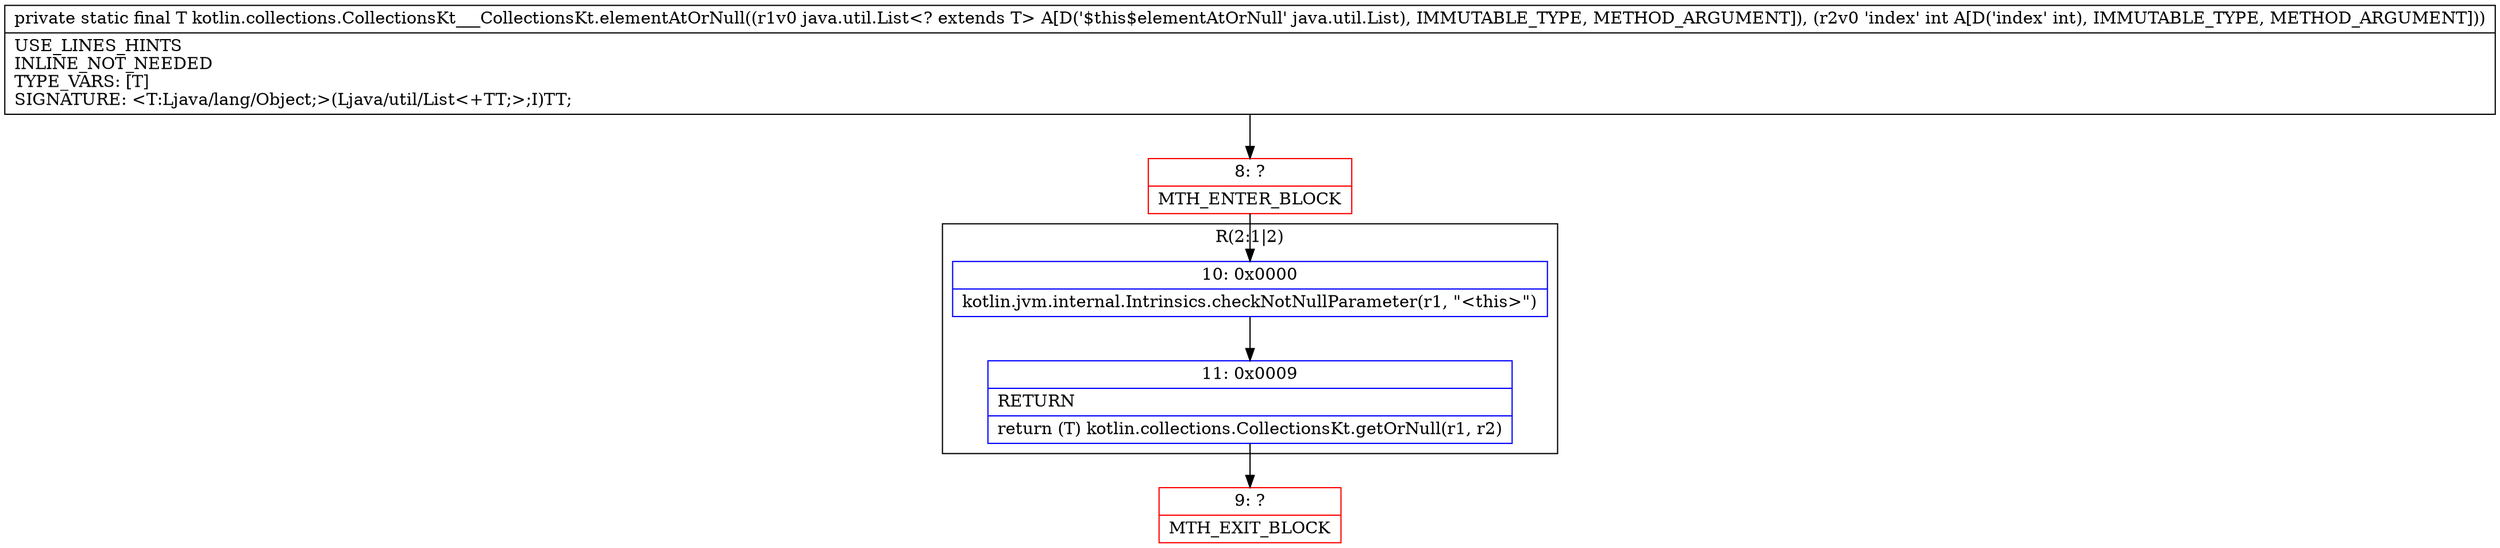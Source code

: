 digraph "CFG forkotlin.collections.CollectionsKt___CollectionsKt.elementAtOrNull(Ljava\/util\/List;I)Ljava\/lang\/Object;" {
subgraph cluster_Region_1233963784 {
label = "R(2:1|2)";
node [shape=record,color=blue];
Node_10 [shape=record,label="{10\:\ 0x0000|kotlin.jvm.internal.Intrinsics.checkNotNullParameter(r1, \"\<this\>\")\l}"];
Node_11 [shape=record,label="{11\:\ 0x0009|RETURN\l|return (T) kotlin.collections.CollectionsKt.getOrNull(r1, r2)\l}"];
}
Node_8 [shape=record,color=red,label="{8\:\ ?|MTH_ENTER_BLOCK\l}"];
Node_9 [shape=record,color=red,label="{9\:\ ?|MTH_EXIT_BLOCK\l}"];
MethodNode[shape=record,label="{private static final T kotlin.collections.CollectionsKt___CollectionsKt.elementAtOrNull((r1v0 java.util.List\<? extends T\> A[D('$this$elementAtOrNull' java.util.List), IMMUTABLE_TYPE, METHOD_ARGUMENT]), (r2v0 'index' int A[D('index' int), IMMUTABLE_TYPE, METHOD_ARGUMENT]))  | USE_LINES_HINTS\lINLINE_NOT_NEEDED\lTYPE_VARS: [T]\lSIGNATURE: \<T:Ljava\/lang\/Object;\>(Ljava\/util\/List\<+TT;\>;I)TT;\l}"];
MethodNode -> Node_8;Node_10 -> Node_11;
Node_11 -> Node_9;
Node_8 -> Node_10;
}

